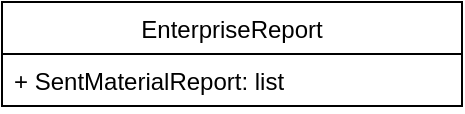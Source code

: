 <mxfile>
    <diagram id="ty-pIVWJvkEa83rscgji" name="Page-1">
        <mxGraphModel dx="569" dy="518" grid="1" gridSize="10" guides="1" tooltips="1" connect="1" arrows="1" fold="1" page="1" pageScale="1" pageWidth="827" pageHeight="1169" math="0" shadow="0">
            <root>
                <mxCell id="0"/>
                <mxCell id="1" parent="0"/>
                <mxCell id="3" value="EnterpriseReport" style="swimlane;fontStyle=0;childLayout=stackLayout;horizontal=1;startSize=26;fillColor=none;horizontalStack=0;resizeParent=1;resizeParentMax=0;resizeLast=0;collapsible=1;marginBottom=0;" vertex="1" parent="1">
                    <mxGeometry x="150" y="270" width="230" height="52" as="geometry"/>
                </mxCell>
                <mxCell id="4" value="+ SentMaterialReport: list" style="text;strokeColor=none;fillColor=none;align=left;verticalAlign=top;spacingLeft=4;spacingRight=4;overflow=hidden;rotatable=0;points=[[0,0.5],[1,0.5]];portConstraint=eastwest;" vertex="1" parent="3">
                    <mxGeometry y="26" width="230" height="26" as="geometry"/>
                </mxCell>
            </root>
        </mxGraphModel>
    </diagram>
</mxfile>